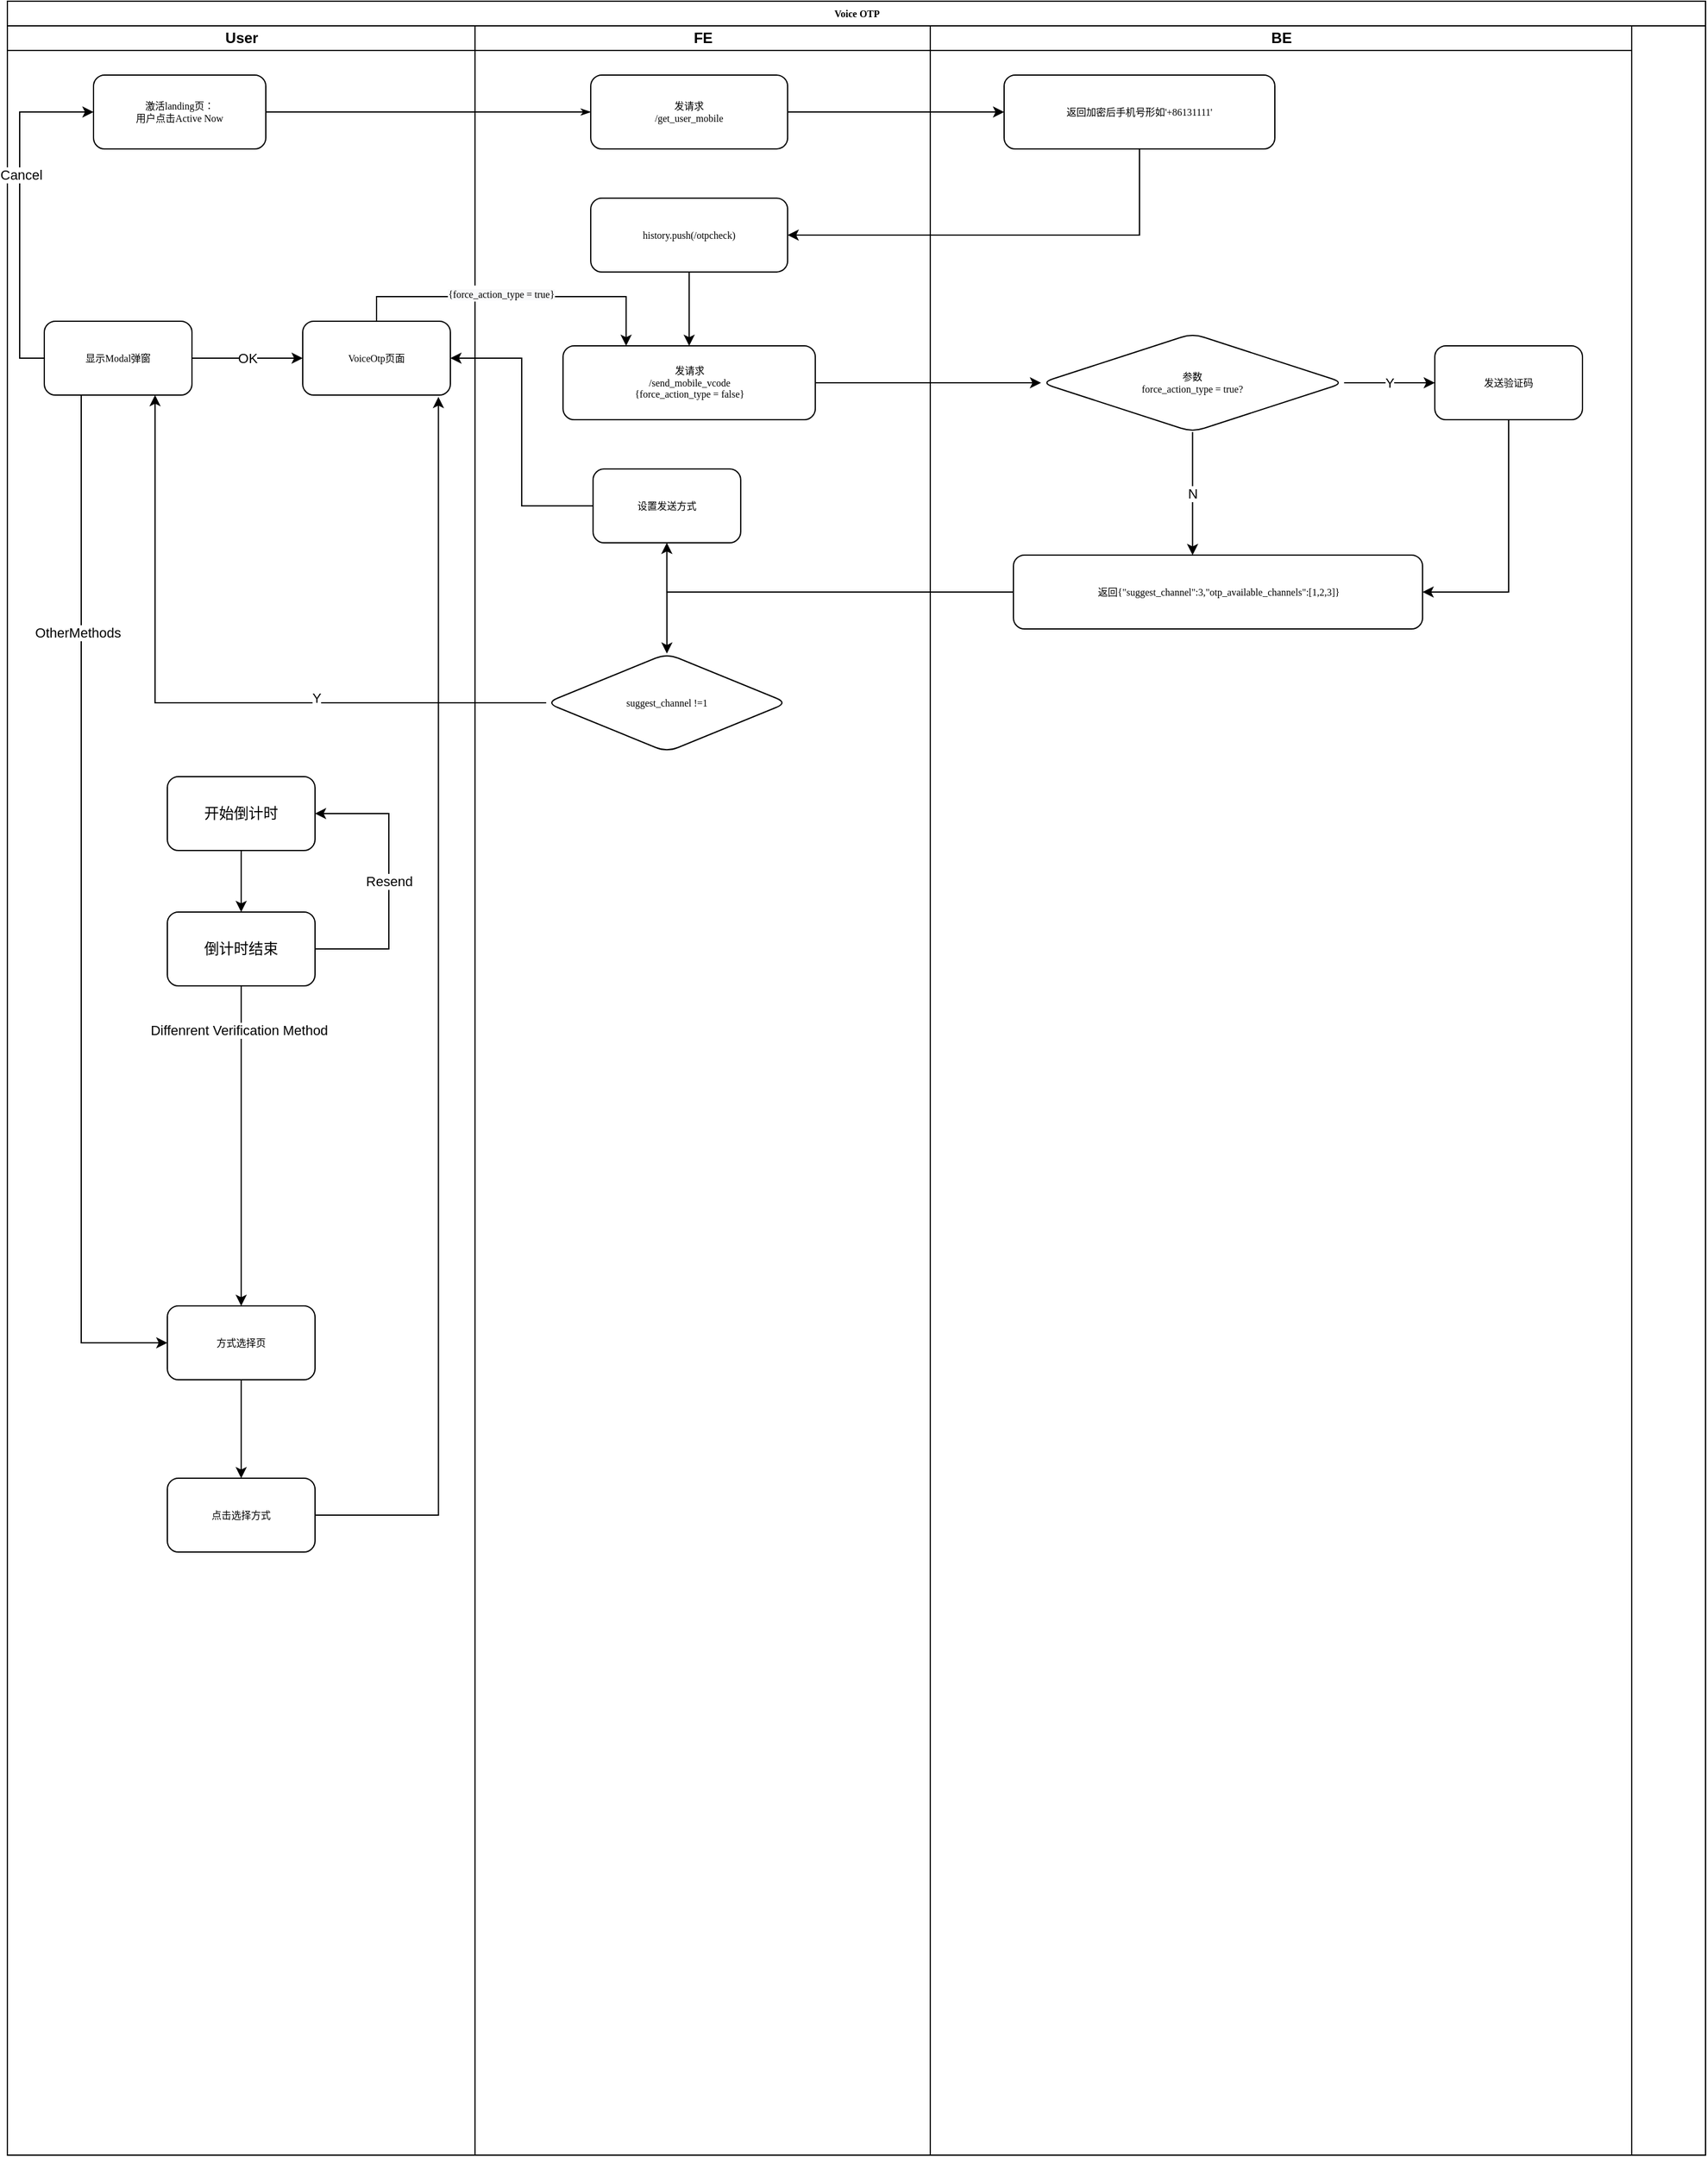 <mxfile version="13.6.2" type="github">
  <diagram name="Page-1" id="74e2e168-ea6b-b213-b513-2b3c1d86103e">
    <mxGraphModel dx="1395" dy="872" grid="1" gridSize="10" guides="1" tooltips="1" connect="1" arrows="1" fold="1" page="1" pageScale="1" pageWidth="1100" pageHeight="850" background="#ffffff" math="0" shadow="0">
      <root>
        <mxCell id="0" />
        <mxCell id="1" parent="0" />
        <mxCell id="77e6c97f196da883-1" value="Voice OTP" style="swimlane;html=1;childLayout=stackLayout;startSize=20;rounded=0;shadow=0;labelBackgroundColor=none;strokeWidth=1;fontFamily=Verdana;fontSize=8;align=center;" parent="1" vertex="1">
          <mxGeometry x="70" y="30" width="1380" height="1750" as="geometry" />
        </mxCell>
        <mxCell id="77e6c97f196da883-26" style="edgeStyle=orthogonalEdgeStyle;rounded=1;html=1;labelBackgroundColor=none;startArrow=none;startFill=0;startSize=5;endArrow=classicThin;endFill=1;endSize=5;jettySize=auto;orthogonalLoop=1;strokeWidth=1;fontFamily=Verdana;fontSize=8" parent="77e6c97f196da883-1" source="77e6c97f196da883-8" target="77e6c97f196da883-11" edge="1">
          <mxGeometry relative="1" as="geometry" />
        </mxCell>
        <mxCell id="77e6c97f196da883-2" value="User" style="swimlane;html=1;startSize=20;" parent="77e6c97f196da883-1" vertex="1">
          <mxGeometry y="20" width="380" height="1730" as="geometry">
            <mxRectangle y="20" width="30" height="1750" as="alternateBounds" />
          </mxGeometry>
        </mxCell>
        <mxCell id="7hA2E8RumJZDi3fpIp_V-88" style="edgeStyle=orthogonalEdgeStyle;rounded=0;orthogonalLoop=1;jettySize=auto;html=1;exitX=0.25;exitY=1;exitDx=0;exitDy=0;entryX=0;entryY=0.5;entryDx=0;entryDy=0;" edge="1" parent="77e6c97f196da883-2" source="7hA2E8RumJZDi3fpIp_V-55" target="7hA2E8RumJZDi3fpIp_V-59">
          <mxGeometry relative="1" as="geometry">
            <Array as="points">
              <mxPoint x="60" y="1070" />
            </Array>
          </mxGeometry>
        </mxCell>
        <mxCell id="7hA2E8RumJZDi3fpIp_V-89" value="OtherMethods" style="edgeLabel;html=1;align=center;verticalAlign=middle;resizable=0;points=[];" vertex="1" connectable="0" parent="7hA2E8RumJZDi3fpIp_V-88">
          <mxGeometry x="-0.54" y="-3" relative="1" as="geometry">
            <mxPoint as="offset" />
          </mxGeometry>
        </mxCell>
        <mxCell id="7hA2E8RumJZDi3fpIp_V-95" value="OK" style="edgeStyle=orthogonalEdgeStyle;rounded=0;orthogonalLoop=1;jettySize=auto;html=1;exitX=1;exitY=0.5;exitDx=0;exitDy=0;entryX=0;entryY=0.5;entryDx=0;entryDy=0;" edge="1" parent="77e6c97f196da883-2" source="7hA2E8RumJZDi3fpIp_V-55" target="7hA2E8RumJZDi3fpIp_V-9">
          <mxGeometry relative="1" as="geometry" />
        </mxCell>
        <mxCell id="7hA2E8RumJZDi3fpIp_V-55" value="显示Modal弹窗" style="whiteSpace=wrap;html=1;rounded=1;shadow=0;fontFamily=Verdana;fontSize=8;strokeWidth=1;" vertex="1" parent="77e6c97f196da883-2">
          <mxGeometry x="30.005" y="240" width="120" height="60" as="geometry" />
        </mxCell>
        <mxCell id="77e6c97f196da883-8" value="激活landing页：&lt;br&gt;用户点击Active Now" style="rounded=1;whiteSpace=wrap;html=1;shadow=0;labelBackgroundColor=none;strokeWidth=1;fontFamily=Verdana;fontSize=8;align=center;" parent="77e6c97f196da883-2" vertex="1">
          <mxGeometry x="70" y="40" width="140" height="60" as="geometry" />
        </mxCell>
        <mxCell id="7hA2E8RumJZDi3fpIp_V-72" style="edgeStyle=orthogonalEdgeStyle;rounded=0;orthogonalLoop=1;jettySize=auto;html=1;exitX=0;exitY=0.5;exitDx=0;exitDy=0;entryX=0;entryY=0.5;entryDx=0;entryDy=0;" edge="1" parent="77e6c97f196da883-2" source="7hA2E8RumJZDi3fpIp_V-55" target="77e6c97f196da883-8">
          <mxGeometry relative="1" as="geometry" />
        </mxCell>
        <mxCell id="7hA2E8RumJZDi3fpIp_V-73" value="Cancel" style="edgeLabel;html=1;align=center;verticalAlign=middle;resizable=0;points=[];" vertex="1" connectable="0" parent="7hA2E8RumJZDi3fpIp_V-72">
          <mxGeometry x="0.206" y="-1" relative="1" as="geometry">
            <mxPoint as="offset" />
          </mxGeometry>
        </mxCell>
        <mxCell id="7hA2E8RumJZDi3fpIp_V-99" value="Resend" style="edgeStyle=orthogonalEdgeStyle;rounded=0;orthogonalLoop=1;jettySize=auto;html=1;exitX=1;exitY=0.5;exitDx=0;exitDy=0;entryX=1;entryY=0.5;entryDx=0;entryDy=0;" edge="1" parent="77e6c97f196da883-2" source="7hA2E8RumJZDi3fpIp_V-97" target="7hA2E8RumJZDi3fpIp_V-92">
          <mxGeometry relative="1" as="geometry">
            <Array as="points">
              <mxPoint x="310" y="750" />
              <mxPoint x="310" y="640" />
            </Array>
          </mxGeometry>
        </mxCell>
        <mxCell id="7hA2E8RumJZDi3fpIp_V-100" style="edgeStyle=orthogonalEdgeStyle;rounded=0;orthogonalLoop=1;jettySize=auto;html=1;exitX=0.5;exitY=1;exitDx=0;exitDy=0;" edge="1" parent="77e6c97f196da883-2" source="7hA2E8RumJZDi3fpIp_V-97" target="7hA2E8RumJZDi3fpIp_V-59">
          <mxGeometry relative="1" as="geometry" />
        </mxCell>
        <mxCell id="7hA2E8RumJZDi3fpIp_V-101" value="Diffenrent Verification Method" style="edgeLabel;html=1;align=center;verticalAlign=middle;resizable=0;points=[];" vertex="1" connectable="0" parent="7hA2E8RumJZDi3fpIp_V-100">
          <mxGeometry x="-0.723" y="-2" relative="1" as="geometry">
            <mxPoint as="offset" />
          </mxGeometry>
        </mxCell>
        <mxCell id="7hA2E8RumJZDi3fpIp_V-59" value="方式选择页" style="whiteSpace=wrap;html=1;rounded=1;shadow=0;fontFamily=Verdana;fontSize=8;strokeWidth=1;" vertex="1" parent="77e6c97f196da883-2">
          <mxGeometry x="130.005" y="1040" width="120" height="60" as="geometry" />
        </mxCell>
        <mxCell id="7hA2E8RumJZDi3fpIp_V-97" value="倒计时结束" style="rounded=1;whiteSpace=wrap;html=1;" vertex="1" parent="77e6c97f196da883-2">
          <mxGeometry x="130" y="720" width="120" height="60" as="geometry" />
        </mxCell>
        <mxCell id="7hA2E8RumJZDi3fpIp_V-92" value="开始倒计时" style="rounded=1;whiteSpace=wrap;html=1;" vertex="1" parent="77e6c97f196da883-2">
          <mxGeometry x="130" y="610" width="120" height="60" as="geometry" />
        </mxCell>
        <mxCell id="7hA2E8RumJZDi3fpIp_V-9" value="VoiceOtp页面" style="whiteSpace=wrap;html=1;rounded=1;shadow=0;fontFamily=Verdana;fontSize=8;strokeWidth=1;" vertex="1" parent="77e6c97f196da883-2">
          <mxGeometry x="240" y="240" width="120" height="60" as="geometry" />
        </mxCell>
        <mxCell id="7hA2E8RumJZDi3fpIp_V-98" value="" style="edgeStyle=orthogonalEdgeStyle;rounded=0;orthogonalLoop=1;jettySize=auto;html=1;" edge="1" parent="77e6c97f196da883-2" source="7hA2E8RumJZDi3fpIp_V-92" target="7hA2E8RumJZDi3fpIp_V-97">
          <mxGeometry relative="1" as="geometry" />
        </mxCell>
        <mxCell id="77e6c97f196da883-3" value="FE" style="swimlane;html=1;startSize=20;" parent="77e6c97f196da883-1" vertex="1">
          <mxGeometry x="380" y="20" width="370" height="1730" as="geometry" />
        </mxCell>
        <mxCell id="7hA2E8RumJZDi3fpIp_V-67" style="edgeStyle=orthogonalEdgeStyle;rounded=0;orthogonalLoop=1;jettySize=auto;html=1;exitX=0.5;exitY=1;exitDx=0;exitDy=0;entryX=0.5;entryY=0;entryDx=0;entryDy=0;" edge="1" parent="77e6c97f196da883-3" source="7hA2E8RumJZDi3fpIp_V-7" target="7hA2E8RumJZDi3fpIp_V-11">
          <mxGeometry relative="1" as="geometry" />
        </mxCell>
        <mxCell id="7hA2E8RumJZDi3fpIp_V-69" value="设置发送方式" style="whiteSpace=wrap;html=1;rounded=1;shadow=0;fontFamily=Verdana;fontSize=8;strokeWidth=1;" vertex="1" parent="77e6c97f196da883-3">
          <mxGeometry x="95.94" y="360" width="120" height="60" as="geometry" />
        </mxCell>
        <mxCell id="7hA2E8RumJZDi3fpIp_V-53" value="&lt;span&gt;suggest_channel !=1&lt;/span&gt;" style="rhombus;whiteSpace=wrap;html=1;rounded=1;shadow=0;fontFamily=Verdana;fontSize=8;strokeWidth=1;" vertex="1" parent="77e6c97f196da883-3">
          <mxGeometry x="57.81" y="510" width="196.25" height="80" as="geometry" />
        </mxCell>
        <mxCell id="7hA2E8RumJZDi3fpIp_V-7" value="&lt;span&gt;history.push(/otpcheck)&lt;/span&gt;" style="whiteSpace=wrap;html=1;rounded=1;shadow=0;fontFamily=Verdana;fontSize=8;strokeWidth=1;" vertex="1" parent="77e6c97f196da883-3">
          <mxGeometry x="94.06" y="140" width="160" height="60" as="geometry" />
        </mxCell>
        <mxCell id="77e6c97f196da883-11" value="发请求&lt;br&gt;/get_user_mobile" style="rounded=1;whiteSpace=wrap;html=1;shadow=0;labelBackgroundColor=none;strokeWidth=1;fontFamily=Verdana;fontSize=8;align=center;" parent="77e6c97f196da883-3" vertex="1">
          <mxGeometry x="94.06" y="40" width="160" height="60" as="geometry" />
        </mxCell>
        <mxCell id="7hA2E8RumJZDi3fpIp_V-11" value="发请求&lt;br&gt;/send_mobile_vcode&lt;br&gt;{force_action_type = false}" style="whiteSpace=wrap;html=1;rounded=1;shadow=0;fontFamily=Verdana;fontSize=8;strokeWidth=1;" vertex="1" parent="77e6c97f196da883-3">
          <mxGeometry x="71.56" y="260" width="205" height="60" as="geometry" />
        </mxCell>
        <mxCell id="7hA2E8RumJZDi3fpIp_V-4" value="" style="edgeStyle=orthogonalEdgeStyle;rounded=0;orthogonalLoop=1;jettySize=auto;html=1;" edge="1" parent="77e6c97f196da883-1" source="77e6c97f196da883-11" target="7hA2E8RumJZDi3fpIp_V-3">
          <mxGeometry relative="1" as="geometry" />
        </mxCell>
        <mxCell id="7hA2E8RumJZDi3fpIp_V-54" value="" style="edgeStyle=orthogonalEdgeStyle;rounded=0;orthogonalLoop=1;jettySize=auto;html=1;" edge="1" parent="77e6c97f196da883-1" source="7hA2E8RumJZDi3fpIp_V-19" target="7hA2E8RumJZDi3fpIp_V-53">
          <mxGeometry relative="1" as="geometry" />
        </mxCell>
        <mxCell id="7hA2E8RumJZDi3fpIp_V-70" value="" style="edgeStyle=orthogonalEdgeStyle;rounded=0;orthogonalLoop=1;jettySize=auto;html=1;" edge="1" parent="77e6c97f196da883-1" source="7hA2E8RumJZDi3fpIp_V-19" target="7hA2E8RumJZDi3fpIp_V-69">
          <mxGeometry relative="1" as="geometry" />
        </mxCell>
        <mxCell id="7hA2E8RumJZDi3fpIp_V-71" style="edgeStyle=orthogonalEdgeStyle;rounded=0;orthogonalLoop=1;jettySize=auto;html=1;exitX=0;exitY=0.5;exitDx=0;exitDy=0;entryX=1;entryY=0.5;entryDx=0;entryDy=0;" edge="1" parent="77e6c97f196da883-1" source="7hA2E8RumJZDi3fpIp_V-69" target="7hA2E8RumJZDi3fpIp_V-9">
          <mxGeometry relative="1" as="geometry" />
        </mxCell>
        <mxCell id="7hA2E8RumJZDi3fpIp_V-79" style="edgeStyle=orthogonalEdgeStyle;rounded=0;orthogonalLoop=1;jettySize=auto;html=1;exitX=0.5;exitY=1;exitDx=0;exitDy=0;entryX=1;entryY=0.5;entryDx=0;entryDy=0;" edge="1" parent="77e6c97f196da883-1" source="7hA2E8RumJZDi3fpIp_V-3" target="7hA2E8RumJZDi3fpIp_V-7">
          <mxGeometry relative="1" as="geometry" />
        </mxCell>
        <mxCell id="77e6c97f196da883-4" value="BE" style="swimlane;html=1;startSize=20;" parent="77e6c97f196da883-1" vertex="1">
          <mxGeometry x="750" y="20" width="570" height="1730" as="geometry" />
        </mxCell>
        <mxCell id="7hA2E8RumJZDi3fpIp_V-3" value="&lt;span&gt;返回加密后手机号形如&#39;+86131111&#39;&lt;/span&gt;" style="whiteSpace=wrap;html=1;rounded=1;shadow=0;fontFamily=Verdana;fontSize=8;strokeWidth=1;" vertex="1" parent="77e6c97f196da883-4">
          <mxGeometry x="60" y="40" width="220" height="60" as="geometry" />
        </mxCell>
        <mxCell id="7hA2E8RumJZDi3fpIp_V-20" value="N" style="edgeStyle=orthogonalEdgeStyle;rounded=0;orthogonalLoop=1;jettySize=auto;html=1;" edge="1" parent="77e6c97f196da883-4" source="7hA2E8RumJZDi3fpIp_V-17" target="7hA2E8RumJZDi3fpIp_V-19">
          <mxGeometry relative="1" as="geometry">
            <Array as="points">
              <mxPoint x="213" y="410" />
              <mxPoint x="213" y="410" />
            </Array>
          </mxGeometry>
        </mxCell>
        <mxCell id="7hA2E8RumJZDi3fpIp_V-22" value="Y" style="edgeStyle=orthogonalEdgeStyle;rounded=0;orthogonalLoop=1;jettySize=auto;html=1;entryX=0;entryY=0.5;entryDx=0;entryDy=0;" edge="1" parent="77e6c97f196da883-4" source="7hA2E8RumJZDi3fpIp_V-17" target="7hA2E8RumJZDi3fpIp_V-21">
          <mxGeometry relative="1" as="geometry">
            <mxPoint x="400.05" y="280" as="targetPoint" />
          </mxGeometry>
        </mxCell>
        <mxCell id="7hA2E8RumJZDi3fpIp_V-34" style="edgeStyle=orthogonalEdgeStyle;rounded=0;orthogonalLoop=1;jettySize=auto;html=1;exitX=0.5;exitY=1;exitDx=0;exitDy=0;entryX=1;entryY=0.5;entryDx=0;entryDy=0;" edge="1" parent="77e6c97f196da883-4" source="7hA2E8RumJZDi3fpIp_V-21" target="7hA2E8RumJZDi3fpIp_V-19">
          <mxGeometry relative="1" as="geometry">
            <mxPoint x="433.75" y="310" as="sourcePoint" />
            <Array as="points">
              <mxPoint x="470" y="460" />
            </Array>
          </mxGeometry>
        </mxCell>
        <mxCell id="7hA2E8RumJZDi3fpIp_V-19" value="返回{&quot;suggest_channel&quot;:3,&quot;otp_available_channels&quot;:[1,2,3]}" style="whiteSpace=wrap;html=1;rounded=1;shadow=0;fontFamily=Verdana;fontSize=8;strokeWidth=1;" vertex="1" parent="77e6c97f196da883-4">
          <mxGeometry x="67.55" y="430" width="332.5" height="60" as="geometry" />
        </mxCell>
        <mxCell id="7hA2E8RumJZDi3fpIp_V-17" value="&lt;span&gt;参数&lt;br&gt;force_action_type = true?&lt;/span&gt;" style="rhombus;whiteSpace=wrap;html=1;rounded=1;shadow=0;fontFamily=Verdana;fontSize=8;strokeWidth=1;" vertex="1" parent="77e6c97f196da883-4">
          <mxGeometry x="90" y="250" width="246.3" height="80" as="geometry" />
        </mxCell>
        <mxCell id="7hA2E8RumJZDi3fpIp_V-21" value="发送验证码" style="whiteSpace=wrap;html=1;rounded=1;shadow=0;fontFamily=Verdana;fontSize=8;strokeWidth=1;" vertex="1" parent="77e6c97f196da883-4">
          <mxGeometry x="410" y="260" width="120" height="60" as="geometry" />
        </mxCell>
        <mxCell id="7hA2E8RumJZDi3fpIp_V-80" style="edgeStyle=orthogonalEdgeStyle;rounded=0;orthogonalLoop=1;jettySize=auto;html=1;exitX=1;exitY=0.5;exitDx=0;exitDy=0;entryX=0;entryY=0.5;entryDx=0;entryDy=0;" edge="1" parent="77e6c97f196da883-1" source="7hA2E8RumJZDi3fpIp_V-11" target="7hA2E8RumJZDi3fpIp_V-17">
          <mxGeometry relative="1" as="geometry" />
        </mxCell>
        <mxCell id="7hA2E8RumJZDi3fpIp_V-83" style="edgeStyle=orthogonalEdgeStyle;rounded=0;orthogonalLoop=1;jettySize=auto;html=1;exitX=0;exitY=0.5;exitDx=0;exitDy=0;" edge="1" parent="77e6c97f196da883-1" source="7hA2E8RumJZDi3fpIp_V-53" target="7hA2E8RumJZDi3fpIp_V-55">
          <mxGeometry relative="1" as="geometry">
            <Array as="points">
              <mxPoint x="120" y="570" />
            </Array>
          </mxGeometry>
        </mxCell>
        <mxCell id="7hA2E8RumJZDi3fpIp_V-90" value="Y" style="edgeLabel;html=1;align=center;verticalAlign=middle;resizable=0;points=[];" vertex="1" connectable="0" parent="7hA2E8RumJZDi3fpIp_V-83">
          <mxGeometry x="-0.339" y="-4" relative="1" as="geometry">
            <mxPoint as="offset" />
          </mxGeometry>
        </mxCell>
        <mxCell id="7hA2E8RumJZDi3fpIp_V-105" style="edgeStyle=orthogonalEdgeStyle;rounded=0;orthogonalLoop=1;jettySize=auto;html=1;exitX=0.5;exitY=0;exitDx=0;exitDy=0;entryX=0.25;entryY=0;entryDx=0;entryDy=0;" edge="1" parent="77e6c97f196da883-1" source="7hA2E8RumJZDi3fpIp_V-9" target="7hA2E8RumJZDi3fpIp_V-11">
          <mxGeometry relative="1" as="geometry" />
        </mxCell>
        <mxCell id="7hA2E8RumJZDi3fpIp_V-106" value="&lt;span style=&quot;font-family: &amp;#34;verdana&amp;#34; ; font-size: 8px ; background-color: rgb(248 , 249 , 250)&quot;&gt;{force_action_type = true}&lt;/span&gt;" style="edgeLabel;html=1;align=center;verticalAlign=middle;resizable=0;points=[];" vertex="1" connectable="0" parent="7hA2E8RumJZDi3fpIp_V-105">
          <mxGeometry x="-0.08" y="3" relative="1" as="geometry">
            <mxPoint as="offset" />
          </mxGeometry>
        </mxCell>
        <mxCell id="7hA2E8RumJZDi3fpIp_V-104" style="edgeStyle=orthogonalEdgeStyle;rounded=0;orthogonalLoop=1;jettySize=auto;html=1;exitX=1;exitY=0.5;exitDx=0;exitDy=0;entryX=0.919;entryY=1.025;entryDx=0;entryDy=0;entryPerimeter=0;" edge="1" parent="1" source="7hA2E8RumJZDi3fpIp_V-102" target="7hA2E8RumJZDi3fpIp_V-9">
          <mxGeometry relative="1" as="geometry">
            <Array as="points">
              <mxPoint x="420" y="1260" />
            </Array>
          </mxGeometry>
        </mxCell>
        <mxCell id="7hA2E8RumJZDi3fpIp_V-102" value="点击选择方式" style="whiteSpace=wrap;html=1;rounded=1;shadow=0;fontFamily=Verdana;fontSize=8;strokeWidth=1;" vertex="1" parent="1">
          <mxGeometry x="200.005" y="1230" width="120" height="60" as="geometry" />
        </mxCell>
        <mxCell id="7hA2E8RumJZDi3fpIp_V-103" value="" style="edgeStyle=orthogonalEdgeStyle;rounded=0;orthogonalLoop=1;jettySize=auto;html=1;" edge="1" parent="1" source="7hA2E8RumJZDi3fpIp_V-59" target="7hA2E8RumJZDi3fpIp_V-102">
          <mxGeometry relative="1" as="geometry" />
        </mxCell>
      </root>
    </mxGraphModel>
  </diagram>
</mxfile>
